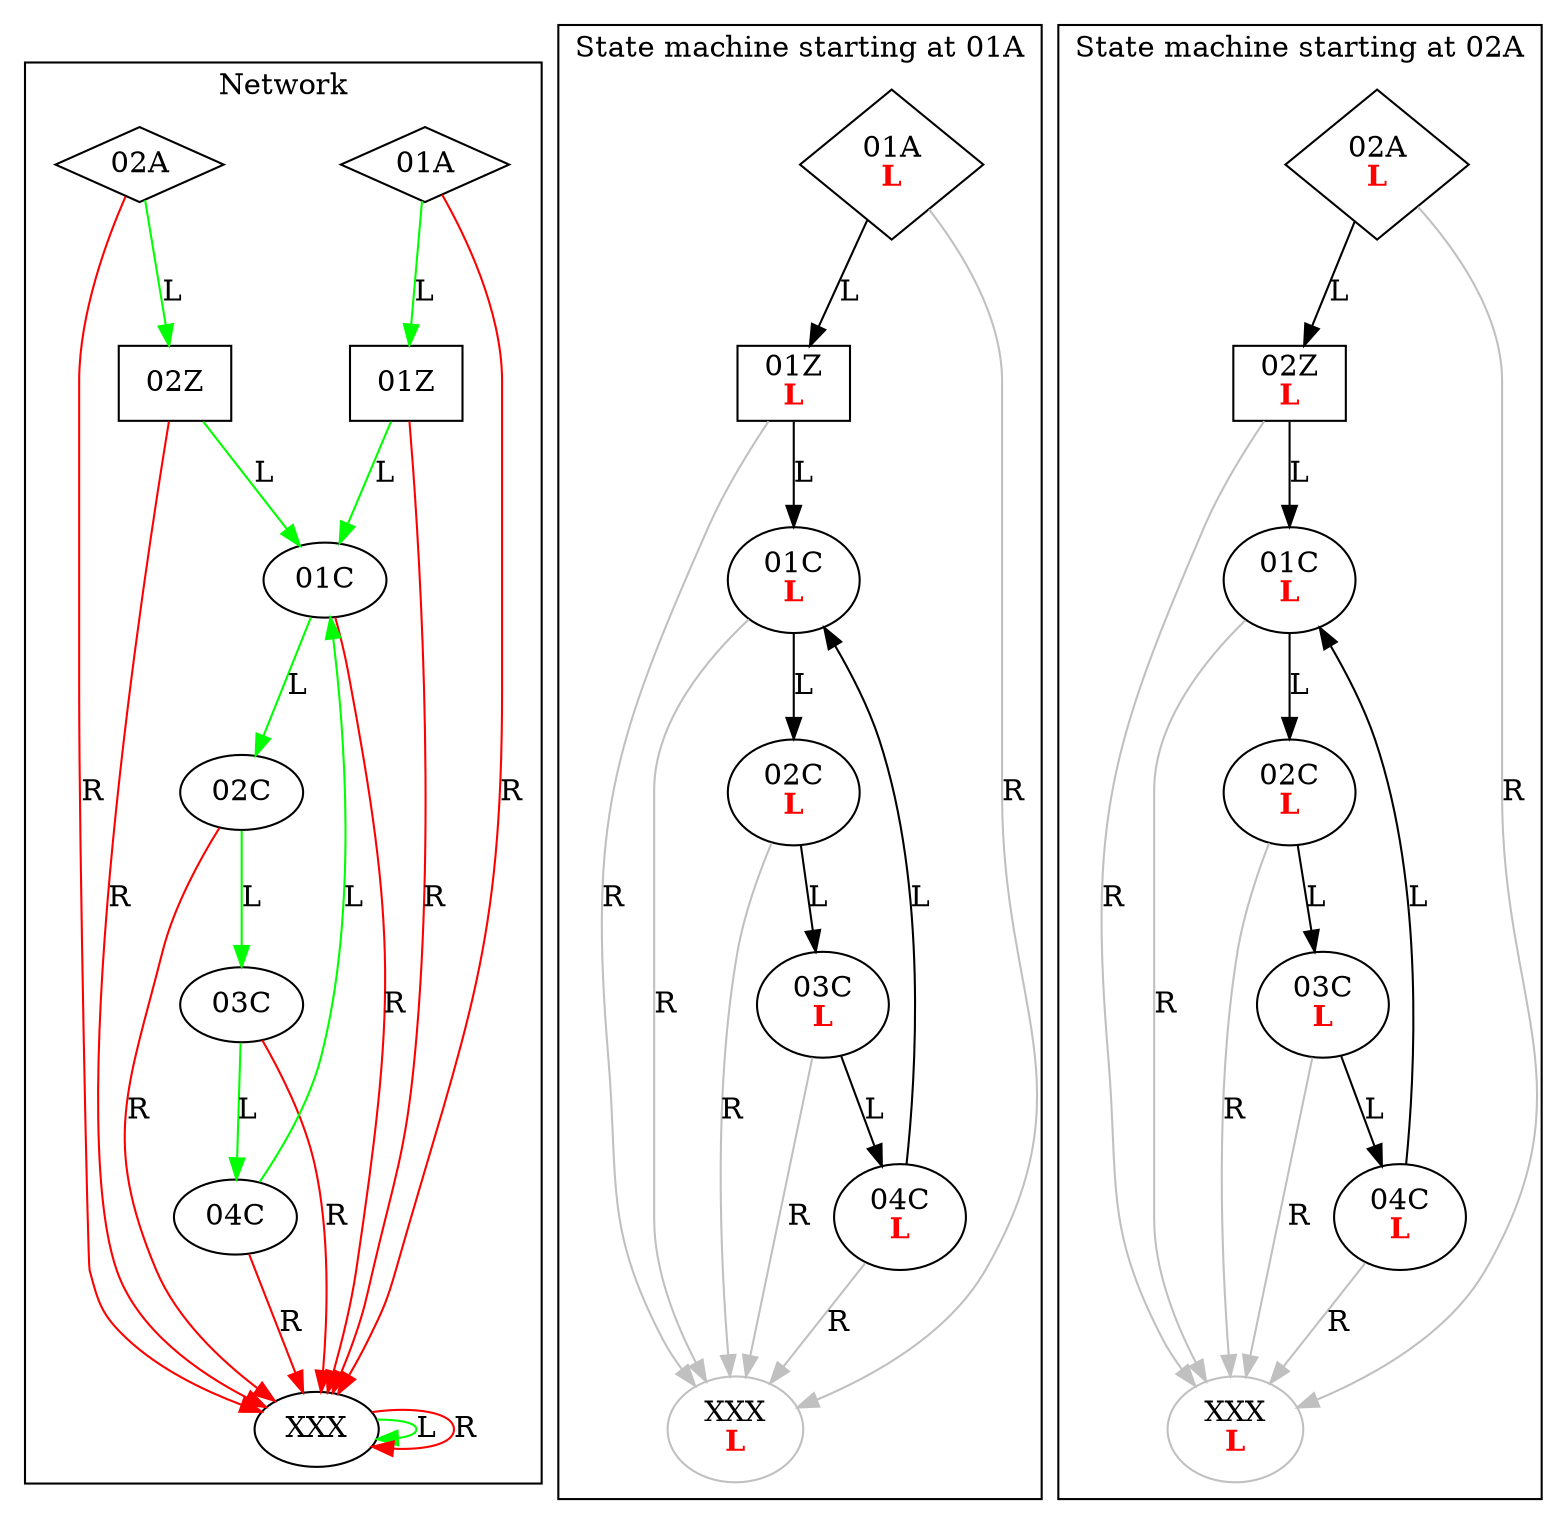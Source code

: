 digraph G {
	subgraph cluster {
	label = "Network"
	color=black
		_01A [label="01A",shape=diamond]
		_01A -> _01Z [color=green,label=L]
		_01A -> _XXX [color=red,label=R]
		_02A [label="02A",shape=diamond]
		_02A -> _02Z [color=green,label=L]
		_02A -> _XXX [color=red,label=R]
		_01Z [label="01Z",shape=rect]
		_01Z -> _01C [color=green,label=L]
		_01Z -> _XXX [color=red,label=R]
		_02Z [label="02Z",shape=rect]
		_02Z -> _01C [color=green,label=L]
		_02Z -> _XXX [color=red,label=R]
		_01C [label="01C",shape=ellipse]
		_01C -> _02C [color=green,label=L]
		_01C -> _XXX [color=red,label=R]
		_02C [label="02C",shape=ellipse]
		_02C -> _03C [color=green,label=L]
		_02C -> _XXX [color=red,label=R]
		_03C [label="03C",shape=ellipse]
		_03C -> _04C [color=green,label=L]
		_03C -> _XXX [color=red,label=R]
		_04C [label="04C",shape=ellipse]
		_04C -> _01C [color=green,label=L]
		_04C -> _XXX [color=red,label=R]
		_XXX [label="XXX",shape=ellipse]
		_XXX -> _XXX [color=green,label=L]
		_XXX -> _XXX [color=red,label=R]
	}

	subgraph cluster_01A {
		label = "State machine starting at 01A"
		color = black
		_walk_01A_01A_0 [shape=diamond,label=<01A<br/><font color="red"><b>L</b></font>>]
		_walk_01A_01A_0 -> _walk_01A_01Z_0 [label=L]
		_walk_01A_01A_0 -> _walk_01A_XXX_0 [label=R,color=gray]
		_walk_01A_01Z_0 [shape=rect,label=<01Z<br/><font color="red"><b>L</b></font>>]
		_walk_01A_01Z_0 -> _walk_01A_01C_0 [label=L]
		_walk_01A_01Z_0 -> _walk_01A_XXX_0 [label=R,color=gray]
		_walk_01A_01C_0 [shape=ellipse,label=<01C<br/><font color="red"><b>L</b></font>>]
		_walk_01A_01C_0 -> _walk_01A_02C_0 [label=L]
		_walk_01A_01C_0 -> _walk_01A_XXX_0 [label=R,color=gray]
		_walk_01A_02C_0 [shape=ellipse,label=<02C<br/><font color="red"><b>L</b></font>>]
		_walk_01A_02C_0 -> _walk_01A_03C_0 [label=L]
		_walk_01A_02C_0 -> _walk_01A_XXX_0 [label=R,color=gray]
		_walk_01A_03C_0 [shape=ellipse,label=<03C<br/><font color="red"><b>L</b></font>>]
		_walk_01A_03C_0 -> _walk_01A_04C_0 [label=L]
		_walk_01A_03C_0 -> _walk_01A_XXX_0 [label=R,color=gray]
		_walk_01A_04C_0 [shape=ellipse,label=<04C<br/><font color="red"><b>L</b></font>>]
		_walk_01A_04C_0 -> _walk_01A_01C_0 [label=L]
		_walk_01A_04C_0 -> _walk_01A_XXX_0 [label=R,color=gray]
		_walk_01A_XXX_0 [shape=ellipse,label=<XXX<br/><font color="red"><b>L</b></font>>,color=gray]
	}

	subgraph cluster_02A {
		label = "State machine starting at 02A"
		color = black
		_walk_02A_02A_0 [shape=diamond,label=<02A<br/><font color="red"><b>L</b></font>>]
		_walk_02A_02A_0 -> _walk_02A_02Z_0 [label=L]
		_walk_02A_02A_0 -> _walk_02A_XXX_0 [label=R,color=gray]
		_walk_02A_02Z_0 [shape=rect,label=<02Z<br/><font color="red"><b>L</b></font>>]
		_walk_02A_02Z_0 -> _walk_02A_01C_0 [label=L]
		_walk_02A_02Z_0 -> _walk_02A_XXX_0 [label=R,color=gray]
		_walk_02A_01C_0 [shape=ellipse,label=<01C<br/><font color="red"><b>L</b></font>>]
		_walk_02A_01C_0 -> _walk_02A_02C_0 [label=L]
		_walk_02A_01C_0 -> _walk_02A_XXX_0 [label=R,color=gray]
		_walk_02A_02C_0 [shape=ellipse,label=<02C<br/><font color="red"><b>L</b></font>>]
		_walk_02A_02C_0 -> _walk_02A_03C_0 [label=L]
		_walk_02A_02C_0 -> _walk_02A_XXX_0 [label=R,color=gray]
		_walk_02A_03C_0 [shape=ellipse,label=<03C<br/><font color="red"><b>L</b></font>>]
		_walk_02A_03C_0 -> _walk_02A_04C_0 [label=L]
		_walk_02A_03C_0 -> _walk_02A_XXX_0 [label=R,color=gray]
		_walk_02A_04C_0 [shape=ellipse,label=<04C<br/><font color="red"><b>L</b></font>>]
		_walk_02A_04C_0 -> _walk_02A_01C_0 [label=L]
		_walk_02A_04C_0 -> _walk_02A_XXX_0 [label=R,color=gray]
		_walk_02A_XXX_0 [shape=ellipse,label=<XXX<br/><font color="red"><b>L</b></font>>,color=gray]
	}
}
